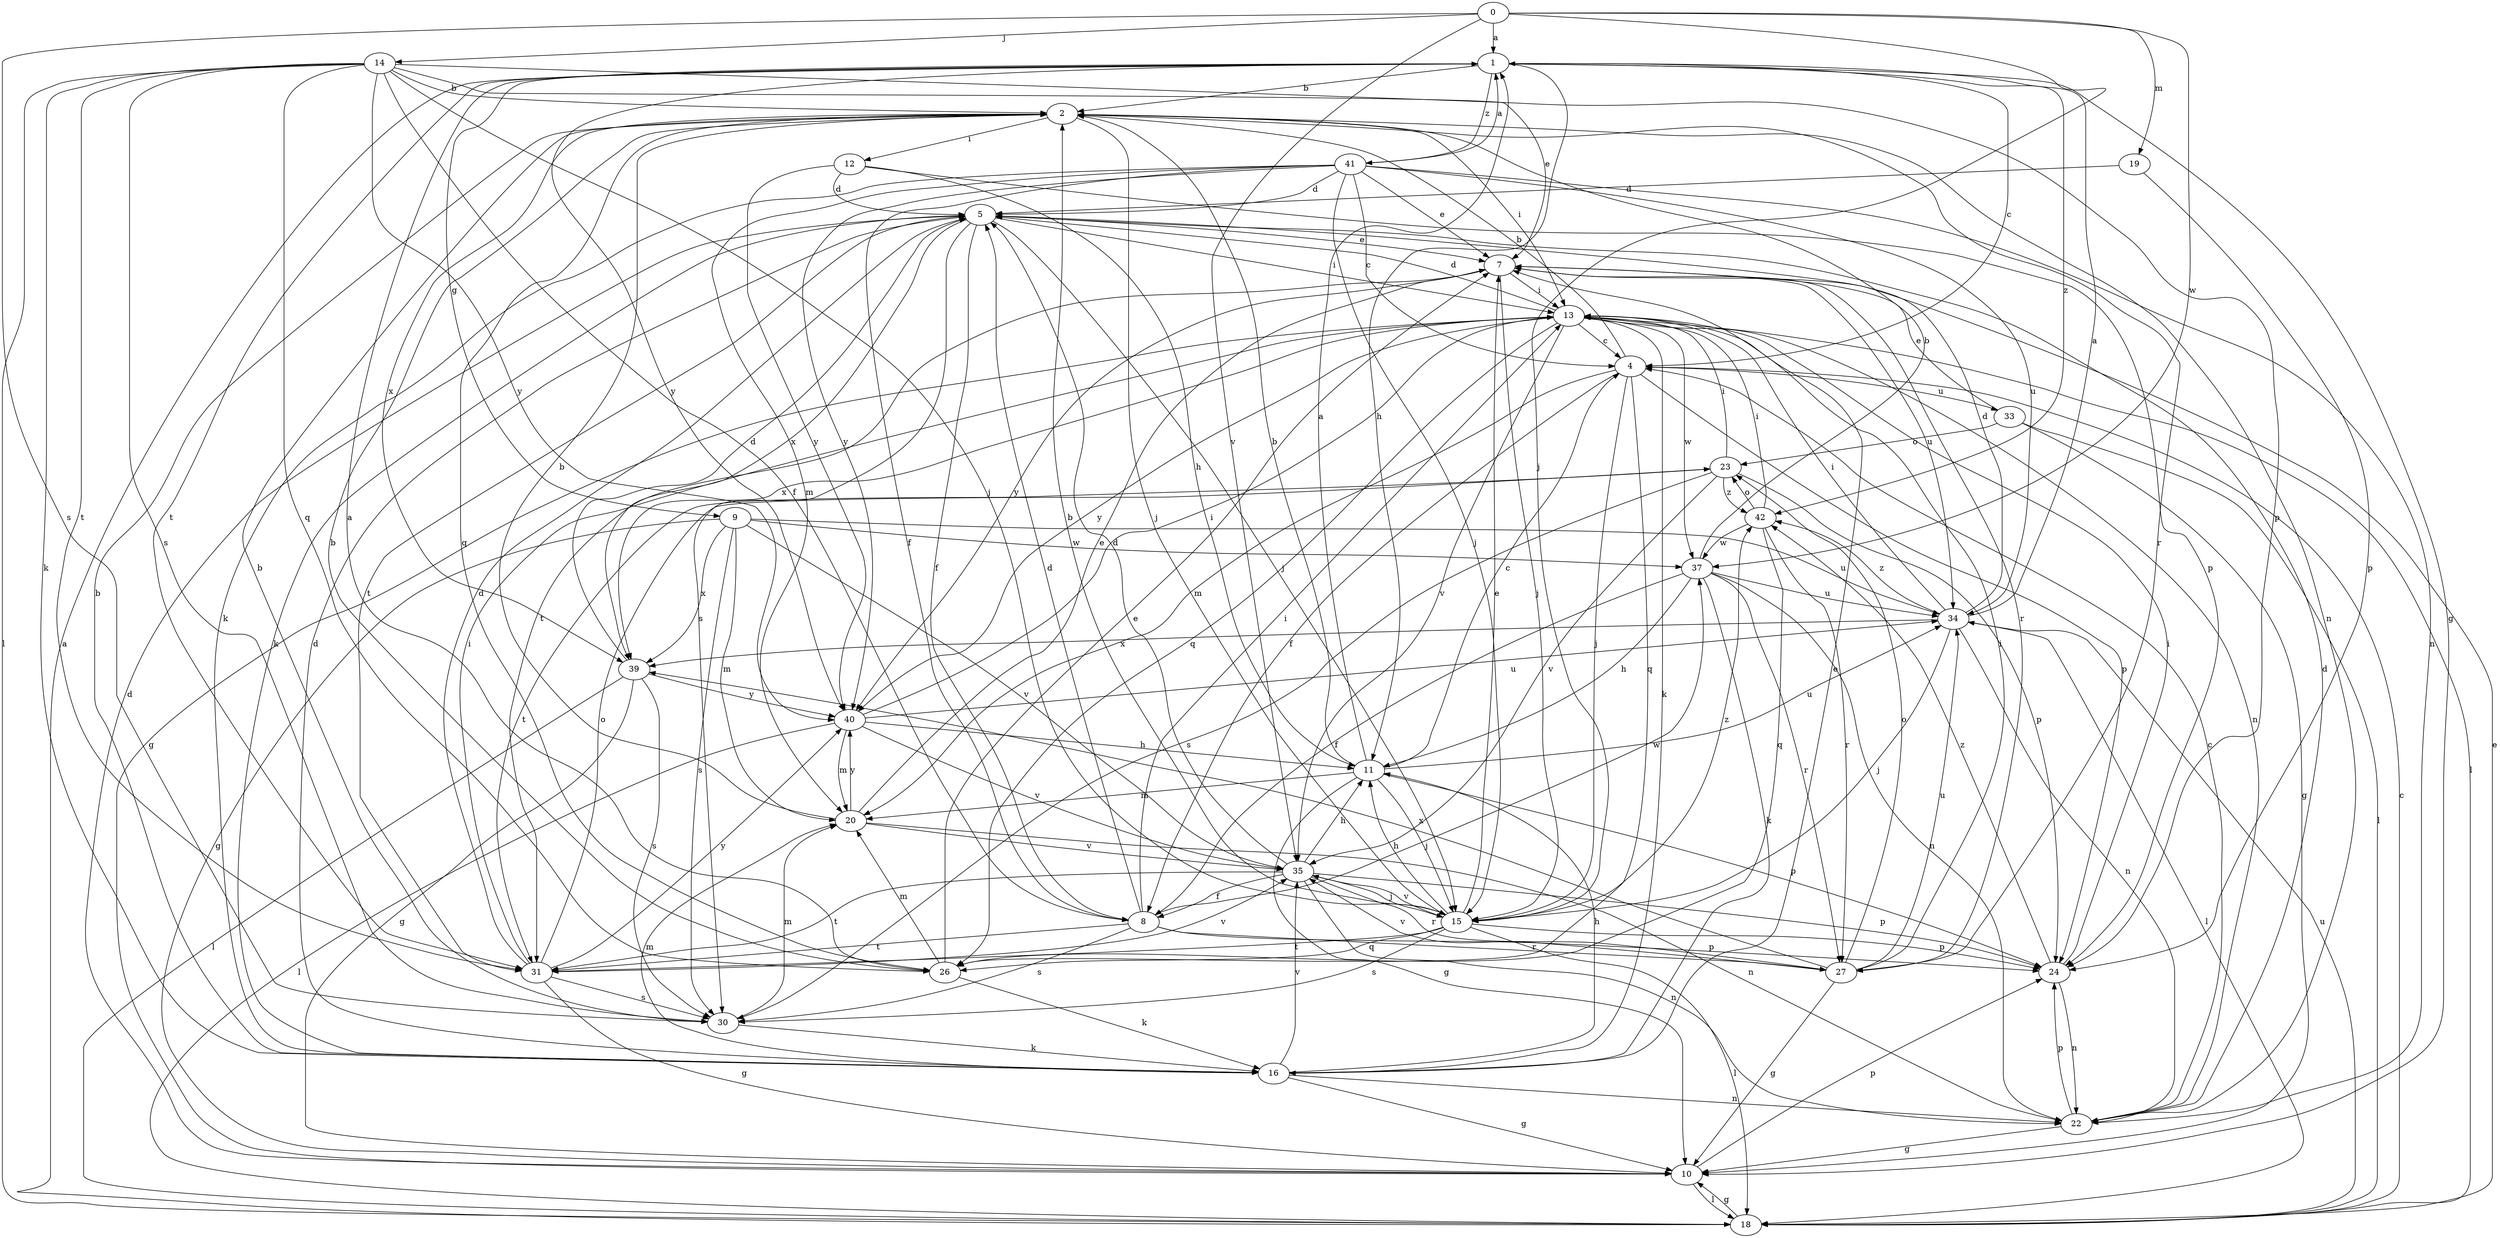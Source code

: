 strict digraph  {
0;
1;
2;
4;
5;
7;
8;
9;
10;
11;
12;
13;
14;
15;
16;
18;
19;
20;
22;
23;
24;
26;
27;
30;
31;
33;
34;
35;
37;
39;
40;
41;
42;
0 -> 1  [label=a];
0 -> 14  [label=j];
0 -> 15  [label=j];
0 -> 19  [label=m];
0 -> 30  [label=s];
0 -> 35  [label=v];
0 -> 37  [label=w];
1 -> 2  [label=b];
1 -> 4  [label=c];
1 -> 9  [label=g];
1 -> 10  [label=g];
1 -> 11  [label=h];
1 -> 31  [label=t];
1 -> 40  [label=y];
1 -> 41  [label=z];
1 -> 42  [label=z];
2 -> 12  [label=i];
2 -> 13  [label=i];
2 -> 15  [label=j];
2 -> 22  [label=n];
2 -> 26  [label=q];
2 -> 27  [label=r];
2 -> 39  [label=x];
4 -> 2  [label=b];
4 -> 8  [label=f];
4 -> 15  [label=j];
4 -> 20  [label=m];
4 -> 24  [label=p];
4 -> 26  [label=q];
4 -> 33  [label=u];
5 -> 7  [label=e];
5 -> 8  [label=f];
5 -> 13  [label=i];
5 -> 15  [label=j];
5 -> 16  [label=k];
5 -> 30  [label=s];
5 -> 31  [label=t];
5 -> 39  [label=x];
7 -> 13  [label=i];
7 -> 15  [label=j];
7 -> 27  [label=r];
7 -> 31  [label=t];
7 -> 34  [label=u];
7 -> 40  [label=y];
8 -> 5  [label=d];
8 -> 13  [label=i];
8 -> 24  [label=p];
8 -> 27  [label=r];
8 -> 30  [label=s];
8 -> 31  [label=t];
8 -> 37  [label=w];
9 -> 10  [label=g];
9 -> 20  [label=m];
9 -> 30  [label=s];
9 -> 34  [label=u];
9 -> 35  [label=v];
9 -> 37  [label=w];
9 -> 39  [label=x];
10 -> 5  [label=d];
10 -> 18  [label=l];
10 -> 24  [label=p];
11 -> 1  [label=a];
11 -> 2  [label=b];
11 -> 4  [label=c];
11 -> 10  [label=g];
11 -> 15  [label=j];
11 -> 20  [label=m];
11 -> 24  [label=p];
11 -> 34  [label=u];
12 -> 5  [label=d];
12 -> 11  [label=h];
12 -> 24  [label=p];
12 -> 40  [label=y];
13 -> 4  [label=c];
13 -> 5  [label=d];
13 -> 10  [label=g];
13 -> 16  [label=k];
13 -> 18  [label=l];
13 -> 22  [label=n];
13 -> 26  [label=q];
13 -> 35  [label=v];
13 -> 37  [label=w];
13 -> 39  [label=x];
13 -> 40  [label=y];
14 -> 2  [label=b];
14 -> 7  [label=e];
14 -> 8  [label=f];
14 -> 15  [label=j];
14 -> 16  [label=k];
14 -> 18  [label=l];
14 -> 24  [label=p];
14 -> 26  [label=q];
14 -> 30  [label=s];
14 -> 31  [label=t];
14 -> 40  [label=y];
15 -> 2  [label=b];
15 -> 7  [label=e];
15 -> 11  [label=h];
15 -> 18  [label=l];
15 -> 24  [label=p];
15 -> 26  [label=q];
15 -> 30  [label=s];
15 -> 31  [label=t];
15 -> 35  [label=v];
15 -> 42  [label=z];
16 -> 2  [label=b];
16 -> 5  [label=d];
16 -> 7  [label=e];
16 -> 10  [label=g];
16 -> 11  [label=h];
16 -> 20  [label=m];
16 -> 22  [label=n];
16 -> 35  [label=v];
18 -> 1  [label=a];
18 -> 4  [label=c];
18 -> 7  [label=e];
18 -> 10  [label=g];
18 -> 34  [label=u];
19 -> 5  [label=d];
19 -> 24  [label=p];
20 -> 2  [label=b];
20 -> 7  [label=e];
20 -> 22  [label=n];
20 -> 35  [label=v];
20 -> 40  [label=y];
22 -> 4  [label=c];
22 -> 5  [label=d];
22 -> 10  [label=g];
22 -> 24  [label=p];
23 -> 13  [label=i];
23 -> 24  [label=p];
23 -> 30  [label=s];
23 -> 31  [label=t];
23 -> 35  [label=v];
23 -> 42  [label=z];
24 -> 13  [label=i];
24 -> 22  [label=n];
24 -> 42  [label=z];
26 -> 1  [label=a];
26 -> 2  [label=b];
26 -> 7  [label=e];
26 -> 16  [label=k];
26 -> 20  [label=m];
27 -> 10  [label=g];
27 -> 13  [label=i];
27 -> 23  [label=o];
27 -> 34  [label=u];
27 -> 35  [label=v];
27 -> 39  [label=x];
30 -> 2  [label=b];
30 -> 16  [label=k];
30 -> 20  [label=m];
31 -> 5  [label=d];
31 -> 10  [label=g];
31 -> 13  [label=i];
31 -> 23  [label=o];
31 -> 30  [label=s];
31 -> 35  [label=v];
31 -> 40  [label=y];
33 -> 7  [label=e];
33 -> 10  [label=g];
33 -> 18  [label=l];
33 -> 23  [label=o];
34 -> 1  [label=a];
34 -> 5  [label=d];
34 -> 13  [label=i];
34 -> 15  [label=j];
34 -> 18  [label=l];
34 -> 22  [label=n];
34 -> 39  [label=x];
34 -> 42  [label=z];
35 -> 5  [label=d];
35 -> 8  [label=f];
35 -> 11  [label=h];
35 -> 15  [label=j];
35 -> 22  [label=n];
35 -> 24  [label=p];
35 -> 27  [label=r];
35 -> 31  [label=t];
37 -> 2  [label=b];
37 -> 8  [label=f];
37 -> 11  [label=h];
37 -> 16  [label=k];
37 -> 22  [label=n];
37 -> 27  [label=r];
37 -> 34  [label=u];
39 -> 5  [label=d];
39 -> 10  [label=g];
39 -> 18  [label=l];
39 -> 30  [label=s];
39 -> 40  [label=y];
40 -> 11  [label=h];
40 -> 13  [label=i];
40 -> 18  [label=l];
40 -> 20  [label=m];
40 -> 34  [label=u];
40 -> 35  [label=v];
41 -> 1  [label=a];
41 -> 4  [label=c];
41 -> 5  [label=d];
41 -> 7  [label=e];
41 -> 8  [label=f];
41 -> 15  [label=j];
41 -> 16  [label=k];
41 -> 20  [label=m];
41 -> 22  [label=n];
41 -> 34  [label=u];
41 -> 40  [label=y];
42 -> 13  [label=i];
42 -> 23  [label=o];
42 -> 26  [label=q];
42 -> 27  [label=r];
42 -> 37  [label=w];
}
